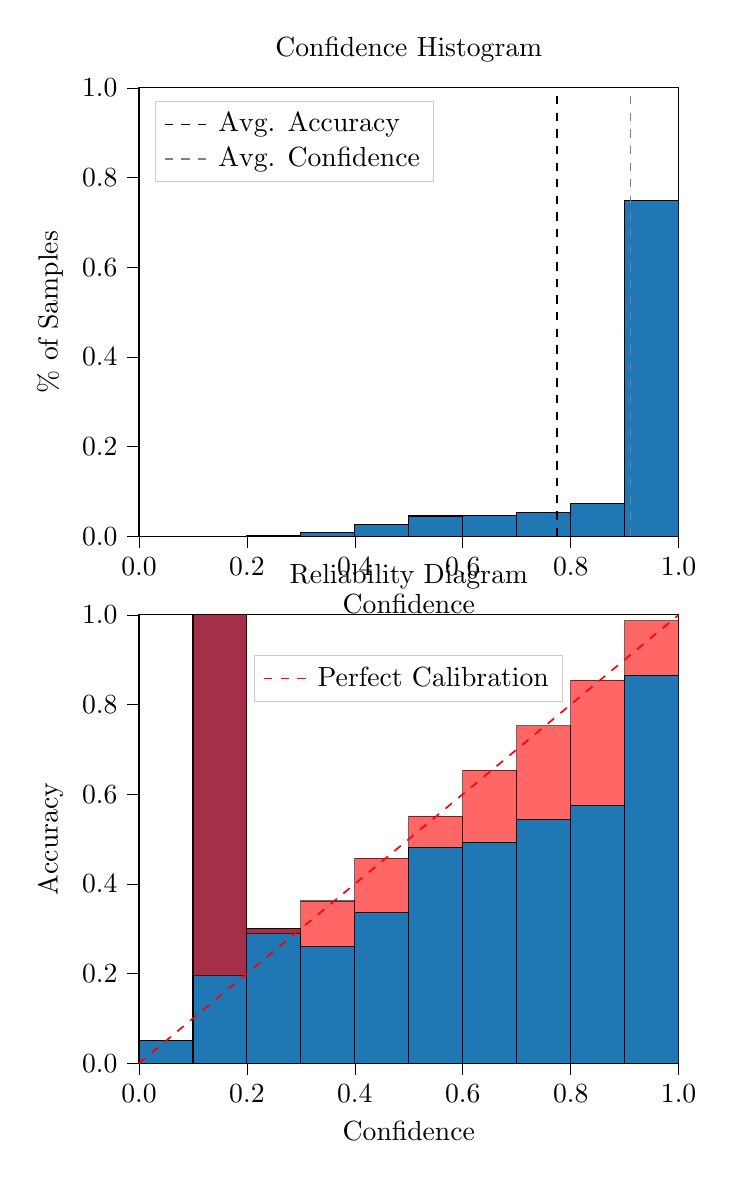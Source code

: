 % This file was created by tikzplotlib v0.9.8.
\begin{tikzpicture}

\definecolor{color0}{rgb}{0.122,0.467,0.706}

\begin{groupplot}[group style={group size=1 by 2}]
\nextgroupplot[
legend cell align={left},
legend style={
  fill opacity=0.8,
  draw opacity=1,
  text opacity=1,
  at={(0.03,0.97)},
  anchor=north west,
  draw=white!80!black
},
tick align=outside,
tick pos=left,
title={Confidence Histogram},
x grid style={white!69.02!black},
xlabel={Confidence},
xmin=0, xmax=1,
xtick style={color=black},
xtick={0,0.2,0.4,0.6,0.8,1},
xticklabels={0.0,0.2,0.4,0.6,0.8,1.0},
y grid style={white!69.02!black},
ylabel={\% of Samples},
ymin=0, ymax=1,
ytick style={color=black},
ytick={0,0.2,0.4,0.6,0.8,1},
yticklabels={0.0,0.2,0.4,0.6,0.8,1.0}
]
\draw[draw=black,fill=color0] (axis cs:-6.939e-18,0) rectangle (axis cs:0.1,0);
\draw[draw=black,fill=color0] (axis cs:0.1,0) rectangle (axis cs:0.2,0.0);
\draw[draw=black,fill=color0] (axis cs:0.2,0) rectangle (axis cs:0.3,0.001);
\draw[draw=black,fill=color0] (axis cs:0.3,0) rectangle (axis cs:0.4,0.008);
\draw[draw=black,fill=color0] (axis cs:0.4,0) rectangle (axis cs:0.5,0.026);
\draw[draw=black,fill=color0] (axis cs:0.5,0) rectangle (axis cs:0.6,0.045);
\draw[draw=black,fill=color0] (axis cs:0.6,0) rectangle (axis cs:0.7,0.046);
\draw[draw=black,fill=color0] (axis cs:0.7,0) rectangle (axis cs:0.8,0.052);
\draw[draw=black,fill=color0] (axis cs:0.8,0) rectangle (axis cs:0.9,0.073);
\draw[draw=black,fill=color0] (axis cs:0.9,0) rectangle (axis cs:1,0.749);
\addplot [semithick, black, dashed]
table {%
0.774 0
0.774 1
};
\addlegendentry{Avg. Accuracy}
\addplot [semithick, white!50.196!black, dashed]
table {%
0.911 0
0.911 1
};
\addlegendentry{Avg. Confidence}

\nextgroupplot[
legend cell align={left},
legend style={
  fill opacity=0.8,
  draw opacity=1,
  text opacity=1,
  at={(0.5,0.91)},
  anchor=north,
  draw=white!80!black
},
tick align=outside,
tick pos=left,
title={Reliability Diagram},
x grid style={white!69.02!black},
xlabel={Confidence},
xmin=0, xmax=1,
xtick style={color=black},
xtick={0,0.2,0.4,0.6,0.8,1},
xticklabels={0.0,0.2,0.4,0.6,0.8,1.0},
y grid style={white!69.02!black},
ylabel={Accuracy},
ymin=0, ymax=1,
ytick style={color=black},
ytick={0,0.2,0.4,0.6,0.8,1},
yticklabels={0.0,0.2,0.4,0.6,0.8,1.0}
]
\draw[draw=black,fill=color0] (axis cs:-6.939e-18,0) rectangle (axis cs:0.1,0.05);
\draw[draw=black,fill=color0] (axis cs:0.1,0) rectangle (axis cs:0.2,1);
\draw[draw=black,fill=color0] (axis cs:0.2,0) rectangle (axis cs:0.3,0.3);
\draw[draw=black,fill=color0] (axis cs:0.3,0) rectangle (axis cs:0.4,0.26);
\draw[draw=black,fill=color0] (axis cs:0.4,0) rectangle (axis cs:0.5,0.336);
\draw[draw=black,fill=color0] (axis cs:0.5,0) rectangle (axis cs:0.6,0.482);
\draw[draw=black,fill=color0] (axis cs:0.6,0) rectangle (axis cs:0.7,0.493);
\draw[draw=black,fill=color0] (axis cs:0.7,0) rectangle (axis cs:0.8,0.543);
\draw[draw=black,fill=color0] (axis cs:0.8,0) rectangle (axis cs:0.9,0.575);
\draw[draw=black,fill=color0] (axis cs:0.9,0) rectangle (axis cs:1,0.865);
\draw[draw=black,fill=red,opacity=0.6] (axis cs:-6.939e-18,0.05) rectangle (axis cs:0.1,0.05);
\draw[draw=black,fill=red,opacity=0.6] (axis cs:0.1,1) rectangle (axis cs:0.2,0.195);
\draw[draw=black,fill=red,opacity=0.6] (axis cs:0.2,0.3) rectangle (axis cs:0.3,0.289);
\draw[draw=black,fill=red,opacity=0.6] (axis cs:0.3,0.26) rectangle (axis cs:0.4,0.362);
\draw[draw=black,fill=red,opacity=0.6] (axis cs:0.4,0.336) rectangle (axis cs:0.5,0.457);
\draw[draw=black,fill=red,opacity=0.6] (axis cs:0.5,0.482) rectangle (axis cs:0.6,0.551);
\draw[draw=black,fill=red,opacity=0.6] (axis cs:0.6,0.493) rectangle (axis cs:0.7,0.653);
\draw[draw=black,fill=red,opacity=0.6] (axis cs:0.7,0.543) rectangle (axis cs:0.8,0.753);
\draw[draw=black,fill=red,opacity=0.6] (axis cs:0.8,0.575) rectangle (axis cs:0.9,0.854);
\draw[draw=black,fill=red,opacity=0.6] (axis cs:0.9,0.865) rectangle (axis cs:1,0.987);
\addplot [semithick, red, dashed]
table {%
0 0
1 1
};
\addlegendentry{Perfect Calibration}
\end{groupplot}

\end{tikzpicture}
